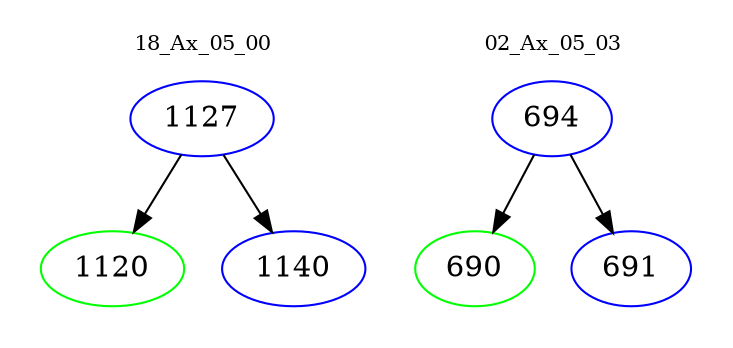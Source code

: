 digraph{
subgraph cluster_0 {
color = white
label = "18_Ax_05_00";
fontsize=10;
T0_1127 [label="1127", color="blue"]
T0_1127 -> T0_1120 [color="black"]
T0_1120 [label="1120", color="green"]
T0_1127 -> T0_1140 [color="black"]
T0_1140 [label="1140", color="blue"]
}
subgraph cluster_1 {
color = white
label = "02_Ax_05_03";
fontsize=10;
T1_694 [label="694", color="blue"]
T1_694 -> T1_690 [color="black"]
T1_690 [label="690", color="green"]
T1_694 -> T1_691 [color="black"]
T1_691 [label="691", color="blue"]
}
}
